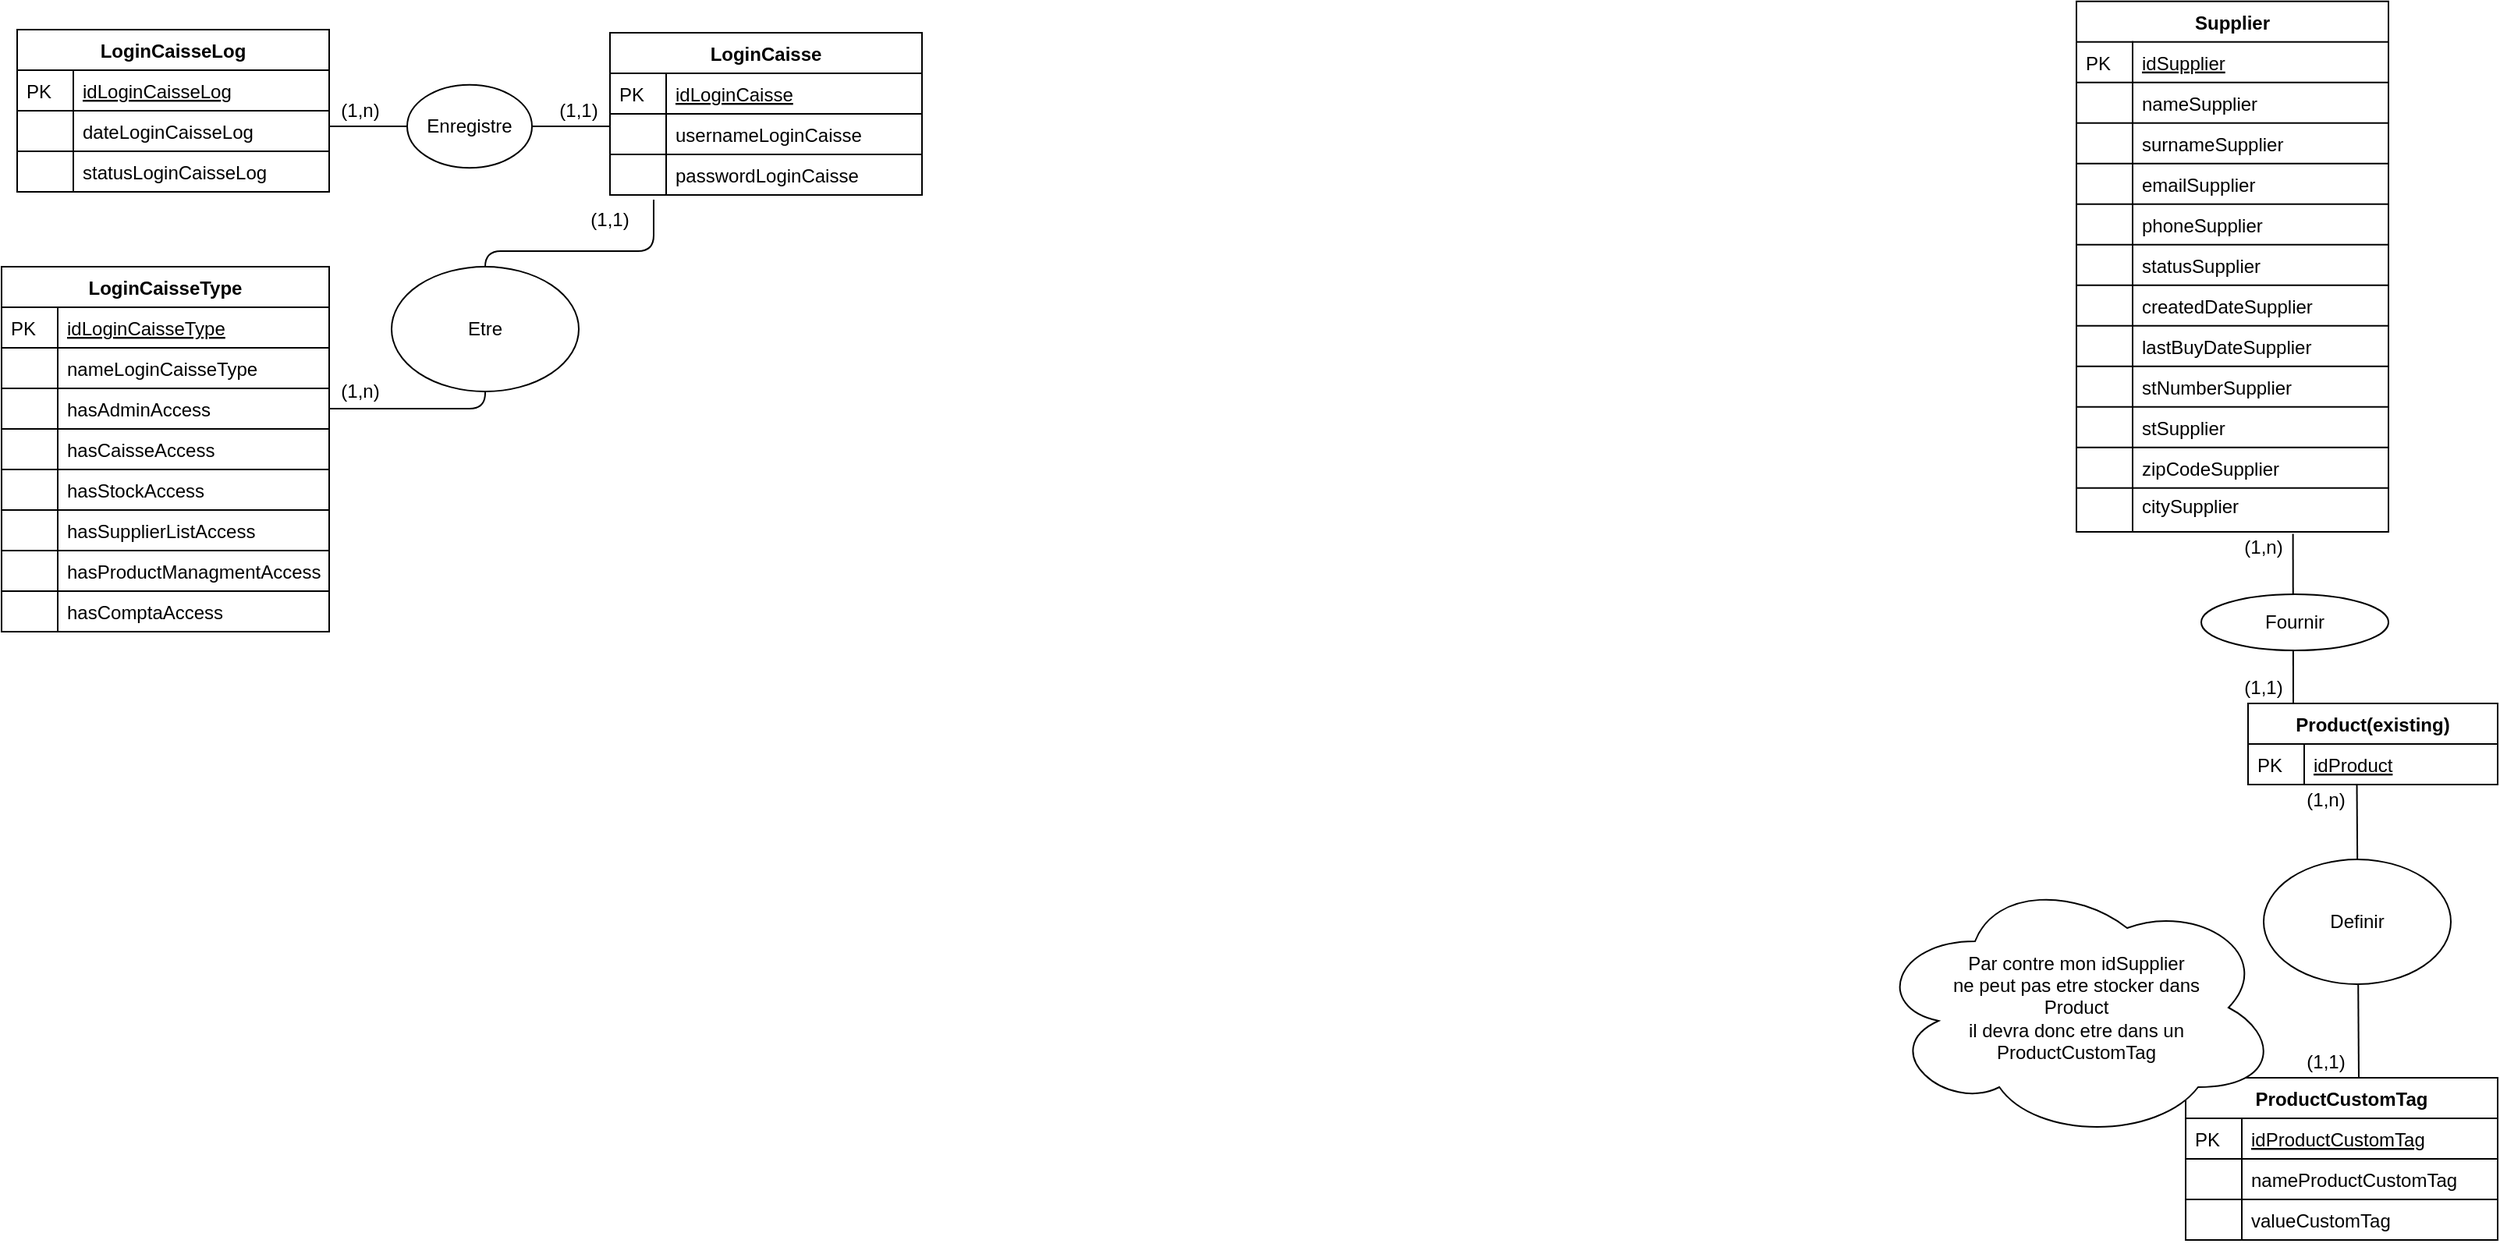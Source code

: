 <mxfile version="12.5.3" type="device"><diagram id="C5RBs43oDa-KdzZeNtuy" name="Page-1"><mxGraphModel dx="2500" dy="967" grid="1" gridSize="10" guides="1" tooltips="1" connect="1" arrows="1" fold="1" page="1" pageScale="1" pageWidth="827" pageHeight="1169" math="0" shadow="0"><root><mxCell id="WIyWlLk6GJQsqaUBKTNV-0"/><mxCell id="WIyWlLk6GJQsqaUBKTNV-1" parent="WIyWlLk6GJQsqaUBKTNV-0"/><mxCell id="zkfFHV4jXpPFQw0GAbJ--51" value="Product(existing)" style="swimlane;fontStyle=1;childLayout=stackLayout;horizontal=1;startSize=26;horizontalStack=0;resizeParent=1;resizeLast=0;collapsible=1;marginBottom=0;rounded=0;shadow=0;strokeWidth=1;" parent="WIyWlLk6GJQsqaUBKTNV-1" vertex="1"><mxGeometry x="660" y="450" width="160" height="52" as="geometry"><mxRectangle x="20" y="80" width="160" height="26" as="alternateBounds"/></mxGeometry></mxCell><mxCell id="zkfFHV4jXpPFQw0GAbJ--52" value="idProduct" style="shape=partialRectangle;top=0;left=0;right=0;bottom=1;align=left;verticalAlign=top;fillColor=none;spacingLeft=40;spacingRight=4;overflow=hidden;rotatable=0;points=[[0,0.5],[1,0.5]];portConstraint=eastwest;dropTarget=0;rounded=0;shadow=0;strokeWidth=1;fontStyle=4" parent="zkfFHV4jXpPFQw0GAbJ--51" vertex="1"><mxGeometry y="26" width="160" height="26" as="geometry"/></mxCell><mxCell id="zkfFHV4jXpPFQw0GAbJ--53" value="PK" style="shape=partialRectangle;top=0;left=0;bottom=0;fillColor=none;align=left;verticalAlign=top;spacingLeft=4;spacingRight=4;overflow=hidden;rotatable=0;points=[];portConstraint=eastwest;part=1;" parent="zkfFHV4jXpPFQw0GAbJ--52" vertex="1" connectable="0"><mxGeometry width="36" height="26" as="geometry"/></mxCell><mxCell id="7a4ikihJAOe8w75Yd9BF-0" value="ProductCustomTag" style="swimlane;fontStyle=1;childLayout=stackLayout;horizontal=1;startSize=26;horizontalStack=0;resizeParent=1;resizeLast=0;collapsible=1;marginBottom=0;rounded=0;shadow=0;strokeWidth=1;" vertex="1" parent="WIyWlLk6GJQsqaUBKTNV-1"><mxGeometry x="620" y="690" width="200" height="104" as="geometry"><mxRectangle x="20" y="80" width="160" height="26" as="alternateBounds"/></mxGeometry></mxCell><mxCell id="7a4ikihJAOe8w75Yd9BF-1" value="idProductCustomTag" style="shape=partialRectangle;top=0;left=0;right=0;bottom=1;align=left;verticalAlign=top;fillColor=none;spacingLeft=40;spacingRight=4;overflow=hidden;rotatable=0;points=[[0,0.5],[1,0.5]];portConstraint=eastwest;dropTarget=0;rounded=0;shadow=0;strokeWidth=1;fontStyle=4" vertex="1" parent="7a4ikihJAOe8w75Yd9BF-0"><mxGeometry y="26" width="200" height="26" as="geometry"/></mxCell><mxCell id="7a4ikihJAOe8w75Yd9BF-2" value="PK" style="shape=partialRectangle;top=0;left=0;bottom=0;fillColor=none;align=left;verticalAlign=top;spacingLeft=4;spacingRight=4;overflow=hidden;rotatable=0;points=[];portConstraint=eastwest;part=1;" vertex="1" connectable="0" parent="7a4ikihJAOe8w75Yd9BF-1"><mxGeometry width="36" height="26" as="geometry"/></mxCell><mxCell id="7a4ikihJAOe8w75Yd9BF-9" value="nameProductCustomTag" style="shape=partialRectangle;top=0;left=0;right=0;bottom=1;align=left;verticalAlign=top;fillColor=none;spacingLeft=40;spacingRight=4;overflow=hidden;rotatable=0;points=[[0,0.5],[1,0.5]];portConstraint=eastwest;dropTarget=0;rounded=0;shadow=0;strokeWidth=1;fontStyle=0" vertex="1" parent="7a4ikihJAOe8w75Yd9BF-0"><mxGeometry y="52" width="200" height="26" as="geometry"/></mxCell><mxCell id="7a4ikihJAOe8w75Yd9BF-10" value="" style="shape=partialRectangle;top=0;left=0;bottom=0;fillColor=none;align=left;verticalAlign=top;spacingLeft=4;spacingRight=4;overflow=hidden;rotatable=0;points=[];portConstraint=eastwest;part=1;" vertex="1" connectable="0" parent="7a4ikihJAOe8w75Yd9BF-9"><mxGeometry width="36" height="26" as="geometry"/></mxCell><mxCell id="7a4ikihJAOe8w75Yd9BF-11" value="valueCustomTag" style="shape=partialRectangle;top=0;left=0;right=0;bottom=1;align=left;verticalAlign=top;fillColor=none;spacingLeft=40;spacingRight=4;overflow=hidden;rotatable=0;points=[[0,0.5],[1,0.5]];portConstraint=eastwest;dropTarget=0;rounded=0;shadow=0;strokeWidth=1;fontStyle=0" vertex="1" parent="7a4ikihJAOe8w75Yd9BF-0"><mxGeometry y="78" width="200" height="26" as="geometry"/></mxCell><mxCell id="7a4ikihJAOe8w75Yd9BF-12" value="" style="shape=partialRectangle;top=0;left=0;bottom=0;fillColor=none;align=left;verticalAlign=top;spacingLeft=4;spacingRight=4;overflow=hidden;rotatable=0;points=[];portConstraint=eastwest;part=1;" vertex="1" connectable="0" parent="7a4ikihJAOe8w75Yd9BF-11"><mxGeometry width="36" height="26" as="geometry"/></mxCell><mxCell id="7a4ikihJAOe8w75Yd9BF-13" value="Supplier" style="swimlane;fontStyle=1;childLayout=stackLayout;horizontal=1;startSize=26;horizontalStack=0;resizeParent=1;resizeLast=0;collapsible=1;marginBottom=0;rounded=0;shadow=0;strokeWidth=1;" vertex="1" parent="WIyWlLk6GJQsqaUBKTNV-1"><mxGeometry x="550" y="-0.14" width="200" height="340.14" as="geometry"><mxRectangle x="20" y="80" width="160" height="26" as="alternateBounds"/></mxGeometry></mxCell><mxCell id="7a4ikihJAOe8w75Yd9BF-14" value="idSupplier" style="shape=partialRectangle;top=0;left=0;right=0;bottom=1;align=left;verticalAlign=top;fillColor=none;spacingLeft=40;spacingRight=4;overflow=hidden;rotatable=0;points=[[0,0.5],[1,0.5]];portConstraint=eastwest;dropTarget=0;rounded=0;shadow=0;strokeWidth=1;fontStyle=4" vertex="1" parent="7a4ikihJAOe8w75Yd9BF-13"><mxGeometry y="26" width="200" height="26" as="geometry"/></mxCell><mxCell id="7a4ikihJAOe8w75Yd9BF-15" value="PK" style="shape=partialRectangle;top=0;left=0;bottom=0;fillColor=none;align=left;verticalAlign=top;spacingLeft=4;spacingRight=4;overflow=hidden;rotatable=0;points=[];portConstraint=eastwest;part=1;" vertex="1" connectable="0" parent="7a4ikihJAOe8w75Yd9BF-14"><mxGeometry width="36" height="26" as="geometry"/></mxCell><mxCell id="7a4ikihJAOe8w75Yd9BF-16" value="nameSupplier" style="shape=partialRectangle;top=0;left=0;right=0;bottom=1;align=left;verticalAlign=top;fillColor=none;spacingLeft=40;spacingRight=4;overflow=hidden;rotatable=0;points=[[0,0.5],[1,0.5]];portConstraint=eastwest;dropTarget=0;rounded=0;shadow=0;strokeWidth=1;fontStyle=0" vertex="1" parent="7a4ikihJAOe8w75Yd9BF-13"><mxGeometry y="52" width="200" height="26" as="geometry"/></mxCell><mxCell id="7a4ikihJAOe8w75Yd9BF-17" value="" style="shape=partialRectangle;top=0;left=0;bottom=0;fillColor=none;align=left;verticalAlign=top;spacingLeft=4;spacingRight=4;overflow=hidden;rotatable=0;points=[];portConstraint=eastwest;part=1;" vertex="1" connectable="0" parent="7a4ikihJAOe8w75Yd9BF-16"><mxGeometry width="36" height="26" as="geometry"/></mxCell><mxCell id="7a4ikihJAOe8w75Yd9BF-18" value="surnameSupplier" style="shape=partialRectangle;top=0;left=0;right=0;bottom=1;align=left;verticalAlign=top;fillColor=none;spacingLeft=40;spacingRight=4;overflow=hidden;rotatable=0;points=[[0,0.5],[1,0.5]];portConstraint=eastwest;dropTarget=0;rounded=0;shadow=0;strokeWidth=1;fontStyle=0" vertex="1" parent="7a4ikihJAOe8w75Yd9BF-13"><mxGeometry y="78" width="200" height="26" as="geometry"/></mxCell><mxCell id="7a4ikihJAOe8w75Yd9BF-19" value="" style="shape=partialRectangle;top=0;left=0;bottom=0;fillColor=none;align=left;verticalAlign=top;spacingLeft=4;spacingRight=4;overflow=hidden;rotatable=0;points=[];portConstraint=eastwest;part=1;" vertex="1" connectable="0" parent="7a4ikihJAOe8w75Yd9BF-18"><mxGeometry width="36" height="26" as="geometry"/></mxCell><mxCell id="7a4ikihJAOe8w75Yd9BF-20" value="emailSupplier" style="shape=partialRectangle;top=0;left=0;right=0;bottom=1;align=left;verticalAlign=top;fillColor=none;spacingLeft=40;spacingRight=4;overflow=hidden;rotatable=0;points=[[0,0.5],[1,0.5]];portConstraint=eastwest;dropTarget=0;rounded=0;shadow=0;strokeWidth=1;fontStyle=0" vertex="1" parent="7a4ikihJAOe8w75Yd9BF-13"><mxGeometry y="104" width="200" height="26" as="geometry"/></mxCell><mxCell id="7a4ikihJAOe8w75Yd9BF-21" value="" style="shape=partialRectangle;top=0;left=0;bottom=0;fillColor=none;align=left;verticalAlign=top;spacingLeft=4;spacingRight=4;overflow=hidden;rotatable=0;points=[];portConstraint=eastwest;part=1;" vertex="1" connectable="0" parent="7a4ikihJAOe8w75Yd9BF-20"><mxGeometry width="36" height="26" as="geometry"/></mxCell><mxCell id="7a4ikihJAOe8w75Yd9BF-22" value="phoneSupplier" style="shape=partialRectangle;top=0;left=0;right=0;bottom=1;align=left;verticalAlign=top;fillColor=none;spacingLeft=40;spacingRight=4;overflow=hidden;rotatable=0;points=[[0,0.5],[1,0.5]];portConstraint=eastwest;dropTarget=0;rounded=0;shadow=0;strokeWidth=1;fontStyle=0" vertex="1" parent="7a4ikihJAOe8w75Yd9BF-13"><mxGeometry y="130" width="200" height="26" as="geometry"/></mxCell><mxCell id="7a4ikihJAOe8w75Yd9BF-23" value="" style="shape=partialRectangle;top=0;left=0;bottom=0;fillColor=none;align=left;verticalAlign=top;spacingLeft=4;spacingRight=4;overflow=hidden;rotatable=0;points=[];portConstraint=eastwest;part=1;" vertex="1" connectable="0" parent="7a4ikihJAOe8w75Yd9BF-22"><mxGeometry width="36" height="26" as="geometry"/></mxCell><mxCell id="7a4ikihJAOe8w75Yd9BF-24" value="statusSupplier" style="shape=partialRectangle;top=0;left=0;right=0;bottom=1;align=left;verticalAlign=top;fillColor=none;spacingLeft=40;spacingRight=4;overflow=hidden;rotatable=0;points=[[0,0.5],[1,0.5]];portConstraint=eastwest;dropTarget=0;rounded=0;shadow=0;strokeWidth=1;fontStyle=0" vertex="1" parent="7a4ikihJAOe8w75Yd9BF-13"><mxGeometry y="156" width="200" height="26" as="geometry"/></mxCell><mxCell id="7a4ikihJAOe8w75Yd9BF-25" value="" style="shape=partialRectangle;top=0;left=0;bottom=0;fillColor=none;align=left;verticalAlign=top;spacingLeft=4;spacingRight=4;overflow=hidden;rotatable=0;points=[];portConstraint=eastwest;part=1;" vertex="1" connectable="0" parent="7a4ikihJAOe8w75Yd9BF-24"><mxGeometry width="36" height="26" as="geometry"/></mxCell><mxCell id="7a4ikihJAOe8w75Yd9BF-26" value="createdDateSupplier" style="shape=partialRectangle;top=0;left=0;right=0;bottom=1;align=left;verticalAlign=top;fillColor=none;spacingLeft=40;spacingRight=4;overflow=hidden;rotatable=0;points=[[0,0.5],[1,0.5]];portConstraint=eastwest;dropTarget=0;rounded=0;shadow=0;strokeWidth=1;fontStyle=0" vertex="1" parent="7a4ikihJAOe8w75Yd9BF-13"><mxGeometry y="182" width="200" height="26" as="geometry"/></mxCell><mxCell id="7a4ikihJAOe8w75Yd9BF-27" value="" style="shape=partialRectangle;top=0;left=0;bottom=0;fillColor=none;align=left;verticalAlign=top;spacingLeft=4;spacingRight=4;overflow=hidden;rotatable=0;points=[];portConstraint=eastwest;part=1;" vertex="1" connectable="0" parent="7a4ikihJAOe8w75Yd9BF-26"><mxGeometry width="36" height="26" as="geometry"/></mxCell><mxCell id="7a4ikihJAOe8w75Yd9BF-28" value="lastBuyDateSupplier" style="shape=partialRectangle;top=0;left=0;right=0;bottom=1;align=left;verticalAlign=top;fillColor=none;spacingLeft=40;spacingRight=4;overflow=hidden;rotatable=0;points=[[0,0.5],[1,0.5]];portConstraint=eastwest;dropTarget=0;rounded=0;shadow=0;strokeWidth=1;fontStyle=0" vertex="1" parent="7a4ikihJAOe8w75Yd9BF-13"><mxGeometry y="208" width="200" height="26" as="geometry"/></mxCell><mxCell id="7a4ikihJAOe8w75Yd9BF-29" value="" style="shape=partialRectangle;top=0;left=0;bottom=0;fillColor=none;align=left;verticalAlign=top;spacingLeft=4;spacingRight=4;overflow=hidden;rotatable=0;points=[];portConstraint=eastwest;part=1;" vertex="1" connectable="0" parent="7a4ikihJAOe8w75Yd9BF-28"><mxGeometry width="36" height="26" as="geometry"/></mxCell><mxCell id="7a4ikihJAOe8w75Yd9BF-30" value="stNumberSupplier" style="shape=partialRectangle;top=0;left=0;right=0;bottom=1;align=left;verticalAlign=top;fillColor=none;spacingLeft=40;spacingRight=4;overflow=hidden;rotatable=0;points=[[0,0.5],[1,0.5]];portConstraint=eastwest;dropTarget=0;rounded=0;shadow=0;strokeWidth=1;fontStyle=0" vertex="1" parent="7a4ikihJAOe8w75Yd9BF-13"><mxGeometry y="234" width="200" height="26" as="geometry"/></mxCell><mxCell id="7a4ikihJAOe8w75Yd9BF-31" value="" style="shape=partialRectangle;top=0;left=0;bottom=0;fillColor=none;align=left;verticalAlign=top;spacingLeft=4;spacingRight=4;overflow=hidden;rotatable=0;points=[];portConstraint=eastwest;part=1;" vertex="1" connectable="0" parent="7a4ikihJAOe8w75Yd9BF-30"><mxGeometry width="36" height="26" as="geometry"/></mxCell><mxCell id="7a4ikihJAOe8w75Yd9BF-32" value="stSupplier" style="shape=partialRectangle;top=0;left=0;right=0;bottom=1;align=left;verticalAlign=top;fillColor=none;spacingLeft=40;spacingRight=4;overflow=hidden;rotatable=0;points=[[0,0.5],[1,0.5]];portConstraint=eastwest;dropTarget=0;rounded=0;shadow=0;strokeWidth=1;fontStyle=0" vertex="1" parent="7a4ikihJAOe8w75Yd9BF-13"><mxGeometry y="260" width="200" height="26" as="geometry"/></mxCell><mxCell id="7a4ikihJAOe8w75Yd9BF-33" value="" style="shape=partialRectangle;top=0;left=0;bottom=0;fillColor=none;align=left;verticalAlign=top;spacingLeft=4;spacingRight=4;overflow=hidden;rotatable=0;points=[];portConstraint=eastwest;part=1;" vertex="1" connectable="0" parent="7a4ikihJAOe8w75Yd9BF-32"><mxGeometry width="36" height="26" as="geometry"/></mxCell><mxCell id="7a4ikihJAOe8w75Yd9BF-34" value="zipCodeSupplier" style="shape=partialRectangle;top=0;left=0;right=0;bottom=1;align=left;verticalAlign=top;fillColor=none;spacingLeft=40;spacingRight=4;overflow=hidden;rotatable=0;points=[[0,0.5],[1,0.5]];portConstraint=eastwest;dropTarget=0;rounded=0;shadow=0;strokeWidth=1;fontStyle=0" vertex="1" parent="7a4ikihJAOe8w75Yd9BF-13"><mxGeometry y="286" width="200" height="26" as="geometry"/></mxCell><mxCell id="7a4ikihJAOe8w75Yd9BF-35" value="" style="shape=partialRectangle;top=0;left=0;bottom=0;fillColor=none;align=left;verticalAlign=top;spacingLeft=4;spacingRight=4;overflow=hidden;rotatable=0;points=[];portConstraint=eastwest;part=1;" vertex="1" connectable="0" parent="7a4ikihJAOe8w75Yd9BF-34"><mxGeometry width="36" height="26" as="geometry"/></mxCell><mxCell id="7a4ikihJAOe8w75Yd9BF-38" value="citySupplier" style="shape=partialRectangle;top=0;left=0;right=0;bottom=1;align=left;verticalAlign=top;fillColor=none;spacingLeft=40;spacingRight=4;overflow=hidden;rotatable=0;points=[[0,0.5],[1,0.5]];portConstraint=eastwest;dropTarget=0;rounded=0;shadow=0;strokeWidth=1;fontStyle=0" vertex="1" parent="WIyWlLk6GJQsqaUBKTNV-1"><mxGeometry x="550" y="310" width="200" height="30" as="geometry"/></mxCell><mxCell id="7a4ikihJAOe8w75Yd9BF-39" value="" style="shape=partialRectangle;top=0;left=0;bottom=0;fillColor=none;align=left;verticalAlign=top;spacingLeft=4;spacingRight=4;overflow=hidden;rotatable=0;points=[];portConstraint=eastwest;part=1;" vertex="1" connectable="0" parent="7a4ikihJAOe8w75Yd9BF-38"><mxGeometry width="36" height="30.0" as="geometry"/></mxCell><mxCell id="7a4ikihJAOe8w75Yd9BF-42" value="" style="endArrow=none;html=1;entryX=0.436;entryY=1.013;entryDx=0;entryDy=0;entryPerimeter=0;exitX=0.555;exitY=0.004;exitDx=0;exitDy=0;exitPerimeter=0;" edge="1" parent="WIyWlLk6GJQsqaUBKTNV-1" source="7a4ikihJAOe8w75Yd9BF-0" target="zkfFHV4jXpPFQw0GAbJ--52"><mxGeometry width="50" height="50" relative="1" as="geometry"><mxPoint x="340" y="480" as="sourcePoint"/><mxPoint x="390" y="430" as="targetPoint"/></mxGeometry></mxCell><mxCell id="7a4ikihJAOe8w75Yd9BF-40" value="Definir" style="ellipse;whiteSpace=wrap;html=1;" vertex="1" parent="WIyWlLk6GJQsqaUBKTNV-1"><mxGeometry x="670" y="550" width="120" height="80" as="geometry"/></mxCell><mxCell id="7a4ikihJAOe8w75Yd9BF-43" value="(1,n)" style="text;html=1;strokeColor=none;fillColor=none;align=center;verticalAlign=middle;whiteSpace=wrap;rounded=0;" vertex="1" parent="WIyWlLk6GJQsqaUBKTNV-1"><mxGeometry x="690" y="502" width="40" height="20" as="geometry"/></mxCell><mxCell id="7a4ikihJAOe8w75Yd9BF-44" value="(1,1)" style="text;html=1;strokeColor=none;fillColor=none;align=center;verticalAlign=middle;whiteSpace=wrap;rounded=0;" vertex="1" parent="WIyWlLk6GJQsqaUBKTNV-1"><mxGeometry x="690" y="670" width="40" height="20" as="geometry"/></mxCell><mxCell id="7a4ikihJAOe8w75Yd9BF-46" value="" style="endArrow=none;html=1;entryX=0.694;entryY=1.043;entryDx=0;entryDy=0;entryPerimeter=0;" edge="1" parent="WIyWlLk6GJQsqaUBKTNV-1" target="7a4ikihJAOe8w75Yd9BF-38"><mxGeometry width="50" height="50" relative="1" as="geometry"><mxPoint x="689" y="450" as="sourcePoint"/><mxPoint x="710" y="340" as="targetPoint"/></mxGeometry></mxCell><mxCell id="7a4ikihJAOe8w75Yd9BF-45" value="Fournir" style="ellipse;whiteSpace=wrap;html=1;" vertex="1" parent="WIyWlLk6GJQsqaUBKTNV-1"><mxGeometry x="630" y="380" width="120" height="36" as="geometry"/></mxCell><mxCell id="7a4ikihJAOe8w75Yd9BF-47" value="(1,n)" style="text;html=1;strokeColor=none;fillColor=none;align=center;verticalAlign=middle;whiteSpace=wrap;rounded=0;" vertex="1" parent="WIyWlLk6GJQsqaUBKTNV-1"><mxGeometry x="650" y="340" width="40" height="20" as="geometry"/></mxCell><mxCell id="7a4ikihJAOe8w75Yd9BF-48" value="(1,1)" style="text;html=1;strokeColor=none;fillColor=none;align=center;verticalAlign=middle;whiteSpace=wrap;rounded=0;" vertex="1" parent="WIyWlLk6GJQsqaUBKTNV-1"><mxGeometry x="650" y="430" width="40" height="20" as="geometry"/></mxCell><mxCell id="7a4ikihJAOe8w75Yd9BF-49" value="Par contre mon idSupplier&lt;br&gt;ne peut pas etre stocker dans&lt;br&gt;Product&lt;br&gt;il devra donc etre dans un&lt;br&gt;ProductCustomTag" style="ellipse;shape=cloud;whiteSpace=wrap;html=1;" vertex="1" parent="WIyWlLk6GJQsqaUBKTNV-1"><mxGeometry x="420" y="560" width="260" height="170" as="geometry"/></mxCell><mxCell id="7a4ikihJAOe8w75Yd9BF-50" value="LoginCaisse" style="swimlane;fontStyle=1;childLayout=stackLayout;horizontal=1;startSize=26;horizontalStack=0;resizeParent=1;resizeLast=0;collapsible=1;marginBottom=0;rounded=0;shadow=0;strokeWidth=1;" vertex="1" parent="WIyWlLk6GJQsqaUBKTNV-1"><mxGeometry x="-390" y="20" width="200" height="104" as="geometry"><mxRectangle x="20" y="80" width="160" height="26" as="alternateBounds"/></mxGeometry></mxCell><mxCell id="7a4ikihJAOe8w75Yd9BF-51" value="idLoginCaisse" style="shape=partialRectangle;top=0;left=0;right=0;bottom=1;align=left;verticalAlign=top;fillColor=none;spacingLeft=40;spacingRight=4;overflow=hidden;rotatable=0;points=[[0,0.5],[1,0.5]];portConstraint=eastwest;dropTarget=0;rounded=0;shadow=0;strokeWidth=1;fontStyle=4" vertex="1" parent="7a4ikihJAOe8w75Yd9BF-50"><mxGeometry y="26" width="200" height="26" as="geometry"/></mxCell><mxCell id="7a4ikihJAOe8w75Yd9BF-52" value="PK" style="shape=partialRectangle;top=0;left=0;bottom=0;fillColor=none;align=left;verticalAlign=top;spacingLeft=4;spacingRight=4;overflow=hidden;rotatable=0;points=[];portConstraint=eastwest;part=1;" vertex="1" connectable="0" parent="7a4ikihJAOe8w75Yd9BF-51"><mxGeometry width="36" height="26" as="geometry"/></mxCell><mxCell id="7a4ikihJAOe8w75Yd9BF-53" value="usernameLoginCaisse" style="shape=partialRectangle;top=0;left=0;right=0;bottom=1;align=left;verticalAlign=top;fillColor=none;spacingLeft=40;spacingRight=4;overflow=hidden;rotatable=0;points=[[0,0.5],[1,0.5]];portConstraint=eastwest;dropTarget=0;rounded=0;shadow=0;strokeWidth=1;fontStyle=0" vertex="1" parent="7a4ikihJAOe8w75Yd9BF-50"><mxGeometry y="52" width="200" height="26" as="geometry"/></mxCell><mxCell id="7a4ikihJAOe8w75Yd9BF-54" value="" style="shape=partialRectangle;top=0;left=0;bottom=0;fillColor=none;align=left;verticalAlign=top;spacingLeft=4;spacingRight=4;overflow=hidden;rotatable=0;points=[];portConstraint=eastwest;part=1;" vertex="1" connectable="0" parent="7a4ikihJAOe8w75Yd9BF-53"><mxGeometry width="36" height="26" as="geometry"/></mxCell><mxCell id="7a4ikihJAOe8w75Yd9BF-55" value="passwordLoginCaisse" style="shape=partialRectangle;top=0;left=0;right=0;bottom=1;align=left;verticalAlign=top;fillColor=none;spacingLeft=40;spacingRight=4;overflow=hidden;rotatable=0;points=[[0,0.5],[1,0.5]];portConstraint=eastwest;dropTarget=0;rounded=0;shadow=0;strokeWidth=1;fontStyle=0" vertex="1" parent="7a4ikihJAOe8w75Yd9BF-50"><mxGeometry y="78" width="200" height="26" as="geometry"/></mxCell><mxCell id="7a4ikihJAOe8w75Yd9BF-56" value="" style="shape=partialRectangle;top=0;left=0;bottom=0;fillColor=none;align=left;verticalAlign=top;spacingLeft=4;spacingRight=4;overflow=hidden;rotatable=0;points=[];portConstraint=eastwest;part=1;" vertex="1" connectable="0" parent="7a4ikihJAOe8w75Yd9BF-55"><mxGeometry width="36" height="26" as="geometry"/></mxCell><mxCell id="7a4ikihJAOe8w75Yd9BF-57" value="LoginCaisseType" style="swimlane;fontStyle=1;childLayout=stackLayout;horizontal=1;startSize=26;horizontalStack=0;resizeParent=1;resizeLast=0;collapsible=1;marginBottom=0;rounded=0;shadow=0;strokeWidth=1;" vertex="1" parent="WIyWlLk6GJQsqaUBKTNV-1"><mxGeometry x="-780" y="170" width="210" height="234" as="geometry"><mxRectangle x="20" y="80" width="160" height="26" as="alternateBounds"/></mxGeometry></mxCell><mxCell id="7a4ikihJAOe8w75Yd9BF-58" value="idLoginCaisseType" style="shape=partialRectangle;top=0;left=0;right=0;bottom=1;align=left;verticalAlign=top;fillColor=none;spacingLeft=40;spacingRight=4;overflow=hidden;rotatable=0;points=[[0,0.5],[1,0.5]];portConstraint=eastwest;dropTarget=0;rounded=0;shadow=0;strokeWidth=1;fontStyle=4" vertex="1" parent="7a4ikihJAOe8w75Yd9BF-57"><mxGeometry y="26" width="210" height="26" as="geometry"/></mxCell><mxCell id="7a4ikihJAOe8w75Yd9BF-59" value="PK" style="shape=partialRectangle;top=0;left=0;bottom=0;fillColor=none;align=left;verticalAlign=top;spacingLeft=4;spacingRight=4;overflow=hidden;rotatable=0;points=[];portConstraint=eastwest;part=1;" vertex="1" connectable="0" parent="7a4ikihJAOe8w75Yd9BF-58"><mxGeometry width="36" height="26" as="geometry"/></mxCell><mxCell id="7a4ikihJAOe8w75Yd9BF-60" value="nameLoginCaisseType" style="shape=partialRectangle;top=0;left=0;right=0;bottom=1;align=left;verticalAlign=top;fillColor=none;spacingLeft=40;spacingRight=4;overflow=hidden;rotatable=0;points=[[0,0.5],[1,0.5]];portConstraint=eastwest;dropTarget=0;rounded=0;shadow=0;strokeWidth=1;fontStyle=0" vertex="1" parent="7a4ikihJAOe8w75Yd9BF-57"><mxGeometry y="52" width="210" height="26" as="geometry"/></mxCell><mxCell id="7a4ikihJAOe8w75Yd9BF-61" value="" style="shape=partialRectangle;top=0;left=0;bottom=0;fillColor=none;align=left;verticalAlign=top;spacingLeft=4;spacingRight=4;overflow=hidden;rotatable=0;points=[];portConstraint=eastwest;part=1;" vertex="1" connectable="0" parent="7a4ikihJAOe8w75Yd9BF-60"><mxGeometry width="36" height="26" as="geometry"/></mxCell><mxCell id="7a4ikihJAOe8w75Yd9BF-62" value="hasAdminAccess" style="shape=partialRectangle;top=0;left=0;right=0;bottom=1;align=left;verticalAlign=top;fillColor=none;spacingLeft=40;spacingRight=4;overflow=hidden;rotatable=0;points=[[0,0.5],[1,0.5]];portConstraint=eastwest;dropTarget=0;rounded=0;shadow=0;strokeWidth=1;fontStyle=0" vertex="1" parent="7a4ikihJAOe8w75Yd9BF-57"><mxGeometry y="78" width="210" height="26" as="geometry"/></mxCell><mxCell id="7a4ikihJAOe8w75Yd9BF-63" value="" style="shape=partialRectangle;top=0;left=0;bottom=0;fillColor=none;align=left;verticalAlign=top;spacingLeft=4;spacingRight=4;overflow=hidden;rotatable=0;points=[];portConstraint=eastwest;part=1;" vertex="1" connectable="0" parent="7a4ikihJAOe8w75Yd9BF-62"><mxGeometry width="36" height="26" as="geometry"/></mxCell><mxCell id="7a4ikihJAOe8w75Yd9BF-64" value="hasCaisseAccess" style="shape=partialRectangle;top=0;left=0;right=0;bottom=1;align=left;verticalAlign=top;fillColor=none;spacingLeft=40;spacingRight=4;overflow=hidden;rotatable=0;points=[[0,0.5],[1,0.5]];portConstraint=eastwest;dropTarget=0;rounded=0;shadow=0;strokeWidth=1;fontStyle=0" vertex="1" parent="7a4ikihJAOe8w75Yd9BF-57"><mxGeometry y="104" width="210" height="26" as="geometry"/></mxCell><mxCell id="7a4ikihJAOe8w75Yd9BF-65" value="" style="shape=partialRectangle;top=0;left=0;bottom=0;fillColor=none;align=left;verticalAlign=top;spacingLeft=4;spacingRight=4;overflow=hidden;rotatable=0;points=[];portConstraint=eastwest;part=1;" vertex="1" connectable="0" parent="7a4ikihJAOe8w75Yd9BF-64"><mxGeometry width="36" height="26" as="geometry"/></mxCell><mxCell id="7a4ikihJAOe8w75Yd9BF-66" value="hasStockAccess" style="shape=partialRectangle;top=0;left=0;right=0;bottom=1;align=left;verticalAlign=top;fillColor=none;spacingLeft=40;spacingRight=4;overflow=hidden;rotatable=0;points=[[0,0.5],[1,0.5]];portConstraint=eastwest;dropTarget=0;rounded=0;shadow=0;strokeWidth=1;fontStyle=0" vertex="1" parent="7a4ikihJAOe8w75Yd9BF-57"><mxGeometry y="130" width="210" height="26" as="geometry"/></mxCell><mxCell id="7a4ikihJAOe8w75Yd9BF-67" value="" style="shape=partialRectangle;top=0;left=0;bottom=0;fillColor=none;align=left;verticalAlign=top;spacingLeft=4;spacingRight=4;overflow=hidden;rotatable=0;points=[];portConstraint=eastwest;part=1;" vertex="1" connectable="0" parent="7a4ikihJAOe8w75Yd9BF-66"><mxGeometry width="36" height="26" as="geometry"/></mxCell><mxCell id="7a4ikihJAOe8w75Yd9BF-68" value="hasSupplierListAccess" style="shape=partialRectangle;top=0;left=0;right=0;bottom=1;align=left;verticalAlign=top;fillColor=none;spacingLeft=40;spacingRight=4;overflow=hidden;rotatable=0;points=[[0,0.5],[1,0.5]];portConstraint=eastwest;dropTarget=0;rounded=0;shadow=0;strokeWidth=1;fontStyle=0" vertex="1" parent="7a4ikihJAOe8w75Yd9BF-57"><mxGeometry y="156" width="210" height="26" as="geometry"/></mxCell><mxCell id="7a4ikihJAOe8w75Yd9BF-69" value="" style="shape=partialRectangle;top=0;left=0;bottom=0;fillColor=none;align=left;verticalAlign=top;spacingLeft=4;spacingRight=4;overflow=hidden;rotatable=0;points=[];portConstraint=eastwest;part=1;" vertex="1" connectable="0" parent="7a4ikihJAOe8w75Yd9BF-68"><mxGeometry width="36" height="26" as="geometry"/></mxCell><mxCell id="7a4ikihJAOe8w75Yd9BF-70" value="hasProductManagmentAccess" style="shape=partialRectangle;top=0;left=0;right=0;bottom=1;align=left;verticalAlign=top;fillColor=none;spacingLeft=40;spacingRight=4;overflow=hidden;rotatable=0;points=[[0,0.5],[1,0.5]];portConstraint=eastwest;dropTarget=0;rounded=0;shadow=0;strokeWidth=1;fontStyle=0" vertex="1" parent="7a4ikihJAOe8w75Yd9BF-57"><mxGeometry y="182" width="210" height="26" as="geometry"/></mxCell><mxCell id="7a4ikihJAOe8w75Yd9BF-71" value="" style="shape=partialRectangle;top=0;left=0;bottom=0;fillColor=none;align=left;verticalAlign=top;spacingLeft=4;spacingRight=4;overflow=hidden;rotatable=0;points=[];portConstraint=eastwest;part=1;" vertex="1" connectable="0" parent="7a4ikihJAOe8w75Yd9BF-70"><mxGeometry width="36" height="26" as="geometry"/></mxCell><mxCell id="7a4ikihJAOe8w75Yd9BF-74" value="hasComptaAccess" style="shape=partialRectangle;top=0;left=0;right=0;bottom=1;align=left;verticalAlign=top;fillColor=none;spacingLeft=40;spacingRight=4;overflow=hidden;rotatable=0;points=[[0,0.5],[1,0.5]];portConstraint=eastwest;dropTarget=0;rounded=0;shadow=0;strokeWidth=1;fontStyle=0" vertex="1" parent="7a4ikihJAOe8w75Yd9BF-57"><mxGeometry y="208" width="210" height="26" as="geometry"/></mxCell><mxCell id="7a4ikihJAOe8w75Yd9BF-75" value="" style="shape=partialRectangle;top=0;left=0;bottom=0;fillColor=none;align=left;verticalAlign=top;spacingLeft=4;spacingRight=4;overflow=hidden;rotatable=0;points=[];portConstraint=eastwest;part=1;" vertex="1" connectable="0" parent="7a4ikihJAOe8w75Yd9BF-74"><mxGeometry width="36" height="26" as="geometry"/></mxCell><mxCell id="7a4ikihJAOe8w75Yd9BF-77" value="" style="endArrow=none;html=1;exitX=0.14;exitY=1.115;exitDx=0;exitDy=0;exitPerimeter=0;entryX=1;entryY=0.5;entryDx=0;entryDy=0;" edge="1" parent="WIyWlLk6GJQsqaUBKTNV-1" source="7a4ikihJAOe8w75Yd9BF-55" target="7a4ikihJAOe8w75Yd9BF-62"><mxGeometry width="50" height="50" relative="1" as="geometry"><mxPoint x="-190" y="82.57" as="sourcePoint"/><mxPoint x="-470" y="350" as="targetPoint"/><Array as="points"><mxPoint x="-362" y="160"/><mxPoint x="-470" y="160"/><mxPoint x="-470" y="261"/></Array></mxGeometry></mxCell><mxCell id="7a4ikihJAOe8w75Yd9BF-76" value="Etre" style="ellipse;whiteSpace=wrap;html=1;" vertex="1" parent="WIyWlLk6GJQsqaUBKTNV-1"><mxGeometry x="-530" y="170" width="120" height="80" as="geometry"/></mxCell><mxCell id="7a4ikihJAOe8w75Yd9BF-78" value="(1,1)" style="text;html=1;strokeColor=none;fillColor=none;align=center;verticalAlign=middle;whiteSpace=wrap;rounded=0;" vertex="1" parent="WIyWlLk6GJQsqaUBKTNV-1"><mxGeometry x="-410" y="130" width="40" height="20" as="geometry"/></mxCell><mxCell id="7a4ikihJAOe8w75Yd9BF-79" value="(1,n)" style="text;html=1;strokeColor=none;fillColor=none;align=center;verticalAlign=middle;whiteSpace=wrap;rounded=0;" vertex="1" parent="WIyWlLk6GJQsqaUBKTNV-1"><mxGeometry x="-570" y="240" width="40" height="20" as="geometry"/></mxCell><mxCell id="7a4ikihJAOe8w75Yd9BF-80" value="LoginCaisseLog" style="swimlane;fontStyle=1;childLayout=stackLayout;horizontal=1;startSize=26;horizontalStack=0;resizeParent=1;resizeLast=0;collapsible=1;marginBottom=0;rounded=0;shadow=0;strokeWidth=1;" vertex="1" parent="WIyWlLk6GJQsqaUBKTNV-1"><mxGeometry x="-770" y="18" width="200" height="104" as="geometry"><mxRectangle x="20" y="80" width="160" height="26" as="alternateBounds"/></mxGeometry></mxCell><mxCell id="7a4ikihJAOe8w75Yd9BF-81" value="idLoginCaisseLog" style="shape=partialRectangle;top=0;left=0;right=0;bottom=1;align=left;verticalAlign=top;fillColor=none;spacingLeft=40;spacingRight=4;overflow=hidden;rotatable=0;points=[[0,0.5],[1,0.5]];portConstraint=eastwest;dropTarget=0;rounded=0;shadow=0;strokeWidth=1;fontStyle=4" vertex="1" parent="7a4ikihJAOe8w75Yd9BF-80"><mxGeometry y="26" width="200" height="26" as="geometry"/></mxCell><mxCell id="7a4ikihJAOe8w75Yd9BF-82" value="PK" style="shape=partialRectangle;top=0;left=0;bottom=0;fillColor=none;align=left;verticalAlign=top;spacingLeft=4;spacingRight=4;overflow=hidden;rotatable=0;points=[];portConstraint=eastwest;part=1;" vertex="1" connectable="0" parent="7a4ikihJAOe8w75Yd9BF-81"><mxGeometry width="36" height="26" as="geometry"/></mxCell><mxCell id="7a4ikihJAOe8w75Yd9BF-83" value="dateLoginCaisseLog" style="shape=partialRectangle;top=0;left=0;right=0;bottom=1;align=left;verticalAlign=top;fillColor=none;spacingLeft=40;spacingRight=4;overflow=hidden;rotatable=0;points=[[0,0.5],[1,0.5]];portConstraint=eastwest;dropTarget=0;rounded=0;shadow=0;strokeWidth=1;fontStyle=0" vertex="1" parent="7a4ikihJAOe8w75Yd9BF-80"><mxGeometry y="52" width="200" height="26" as="geometry"/></mxCell><mxCell id="7a4ikihJAOe8w75Yd9BF-84" value="" style="shape=partialRectangle;top=0;left=0;bottom=0;fillColor=none;align=left;verticalAlign=top;spacingLeft=4;spacingRight=4;overflow=hidden;rotatable=0;points=[];portConstraint=eastwest;part=1;" vertex="1" connectable="0" parent="7a4ikihJAOe8w75Yd9BF-83"><mxGeometry width="36" height="26" as="geometry"/></mxCell><mxCell id="7a4ikihJAOe8w75Yd9BF-85" value="statusLoginCaisseLog" style="shape=partialRectangle;top=0;left=0;right=0;bottom=1;align=left;verticalAlign=top;fillColor=none;spacingLeft=40;spacingRight=4;overflow=hidden;rotatable=0;points=[[0,0.5],[1,0.5]];portConstraint=eastwest;dropTarget=0;rounded=0;shadow=0;strokeWidth=1;fontStyle=0" vertex="1" parent="7a4ikihJAOe8w75Yd9BF-80"><mxGeometry y="78" width="200" height="26" as="geometry"/></mxCell><mxCell id="7a4ikihJAOe8w75Yd9BF-86" value="" style="shape=partialRectangle;top=0;left=0;bottom=0;fillColor=none;align=left;verticalAlign=top;spacingLeft=4;spacingRight=4;overflow=hidden;rotatable=0;points=[];portConstraint=eastwest;part=1;" vertex="1" connectable="0" parent="7a4ikihJAOe8w75Yd9BF-85"><mxGeometry width="36" height="26" as="geometry"/></mxCell><mxCell id="7a4ikihJAOe8w75Yd9BF-88" value="" style="endArrow=none;html=1;entryX=0;entryY=0.308;entryDx=0;entryDy=0;entryPerimeter=0;" edge="1" parent="WIyWlLk6GJQsqaUBKTNV-1" target="7a4ikihJAOe8w75Yd9BF-53"><mxGeometry width="50" height="50" relative="1" as="geometry"><mxPoint x="-570" y="80" as="sourcePoint"/><mxPoint x="-520" y="30" as="targetPoint"/></mxGeometry></mxCell><mxCell id="7a4ikihJAOe8w75Yd9BF-87" value="Enregistre" style="ellipse;whiteSpace=wrap;html=1;" vertex="1" parent="WIyWlLk6GJQsqaUBKTNV-1"><mxGeometry x="-520" y="53.33" width="80" height="53.33" as="geometry"/></mxCell><mxCell id="7a4ikihJAOe8w75Yd9BF-89" value="(1,1)" style="text;html=1;strokeColor=none;fillColor=none;align=center;verticalAlign=middle;whiteSpace=wrap;rounded=0;" vertex="1" parent="WIyWlLk6GJQsqaUBKTNV-1"><mxGeometry x="-430" y="60.0" width="40" height="20" as="geometry"/></mxCell><mxCell id="7a4ikihJAOe8w75Yd9BF-90" value="(1,n)" style="text;html=1;strokeColor=none;fillColor=none;align=center;verticalAlign=middle;whiteSpace=wrap;rounded=0;" vertex="1" parent="WIyWlLk6GJQsqaUBKTNV-1"><mxGeometry x="-570" y="60.0" width="40" height="20" as="geometry"/></mxCell></root></mxGraphModel></diagram></mxfile>